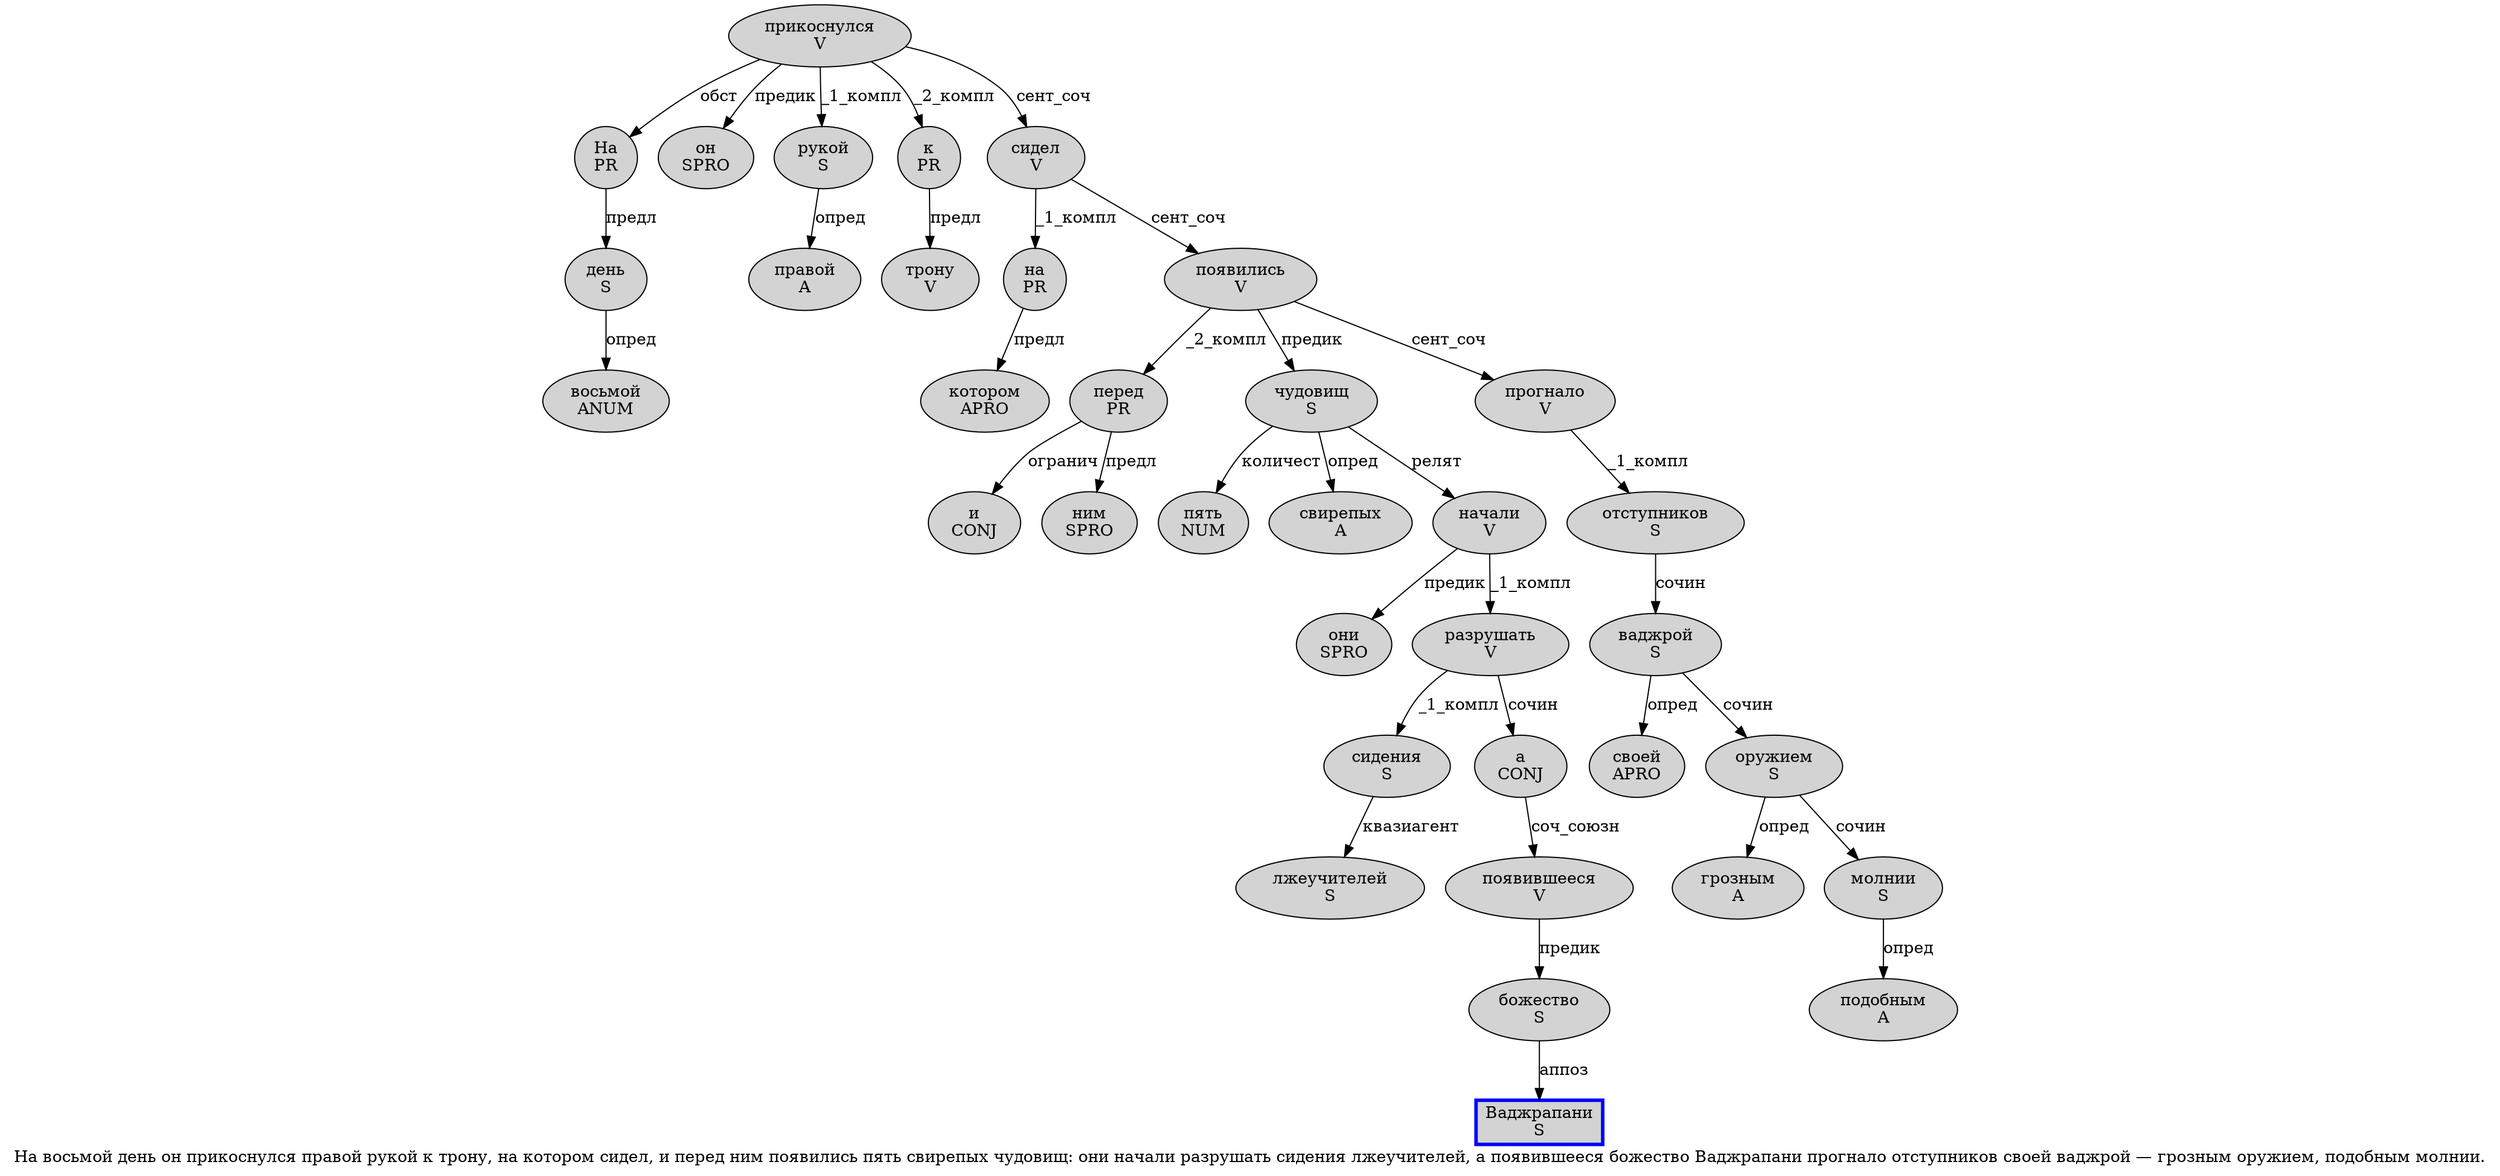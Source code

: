 digraph SENTENCE_609 {
	graph [label="На восьмой день он прикоснулся правой рукой к трону, на котором сидел, и перед ним появились пять свирепых чудовищ: они начали разрушать сидения лжеучителей, а появившееся божество Ваджрапани прогнало отступников своей ваджрой — грозным оружием, подобным молнии."]
	node [style=filled]
		0 [label="На
PR" color="" fillcolor=lightgray penwidth=1 shape=ellipse]
		1 [label="восьмой
ANUM" color="" fillcolor=lightgray penwidth=1 shape=ellipse]
		2 [label="день
S" color="" fillcolor=lightgray penwidth=1 shape=ellipse]
		3 [label="он
SPRO" color="" fillcolor=lightgray penwidth=1 shape=ellipse]
		4 [label="прикоснулся
V" color="" fillcolor=lightgray penwidth=1 shape=ellipse]
		5 [label="правой
A" color="" fillcolor=lightgray penwidth=1 shape=ellipse]
		6 [label="рукой
S" color="" fillcolor=lightgray penwidth=1 shape=ellipse]
		7 [label="к
PR" color="" fillcolor=lightgray penwidth=1 shape=ellipse]
		8 [label="трону
V" color="" fillcolor=lightgray penwidth=1 shape=ellipse]
		10 [label="на
PR" color="" fillcolor=lightgray penwidth=1 shape=ellipse]
		11 [label="котором
APRO" color="" fillcolor=lightgray penwidth=1 shape=ellipse]
		12 [label="сидел
V" color="" fillcolor=lightgray penwidth=1 shape=ellipse]
		14 [label="и
CONJ" color="" fillcolor=lightgray penwidth=1 shape=ellipse]
		15 [label="перед
PR" color="" fillcolor=lightgray penwidth=1 shape=ellipse]
		16 [label="ним
SPRO" color="" fillcolor=lightgray penwidth=1 shape=ellipse]
		17 [label="появились
V" color="" fillcolor=lightgray penwidth=1 shape=ellipse]
		18 [label="пять
NUM" color="" fillcolor=lightgray penwidth=1 shape=ellipse]
		19 [label="свирепых
A" color="" fillcolor=lightgray penwidth=1 shape=ellipse]
		20 [label="чудовищ
S" color="" fillcolor=lightgray penwidth=1 shape=ellipse]
		22 [label="они
SPRO" color="" fillcolor=lightgray penwidth=1 shape=ellipse]
		23 [label="начали
V" color="" fillcolor=lightgray penwidth=1 shape=ellipse]
		24 [label="разрушать
V" color="" fillcolor=lightgray penwidth=1 shape=ellipse]
		25 [label="сидения
S" color="" fillcolor=lightgray penwidth=1 shape=ellipse]
		26 [label="лжеучителей
S" color="" fillcolor=lightgray penwidth=1 shape=ellipse]
		28 [label="а
CONJ" color="" fillcolor=lightgray penwidth=1 shape=ellipse]
		29 [label="появившееся
V" color="" fillcolor=lightgray penwidth=1 shape=ellipse]
		30 [label="божество
S" color="" fillcolor=lightgray penwidth=1 shape=ellipse]
		31 [label="Ваджрапани
S" color=blue fillcolor=lightgray penwidth=3 shape=box]
		32 [label="прогнало
V" color="" fillcolor=lightgray penwidth=1 shape=ellipse]
		33 [label="отступников
S" color="" fillcolor=lightgray penwidth=1 shape=ellipse]
		34 [label="своей
APRO" color="" fillcolor=lightgray penwidth=1 shape=ellipse]
		35 [label="ваджрой
S" color="" fillcolor=lightgray penwidth=1 shape=ellipse]
		37 [label="грозным
A" color="" fillcolor=lightgray penwidth=1 shape=ellipse]
		38 [label="оружием
S" color="" fillcolor=lightgray penwidth=1 shape=ellipse]
		40 [label="подобным
A" color="" fillcolor=lightgray penwidth=1 shape=ellipse]
		41 [label="молнии
S" color="" fillcolor=lightgray penwidth=1 shape=ellipse]
			4 -> 0 [label="обст"]
			4 -> 3 [label="предик"]
			4 -> 6 [label="_1_компл"]
			4 -> 7 [label="_2_компл"]
			4 -> 12 [label="сент_соч"]
			10 -> 11 [label="предл"]
			23 -> 22 [label="предик"]
			23 -> 24 [label="_1_компл"]
			6 -> 5 [label="опред"]
			25 -> 26 [label="квазиагент"]
			33 -> 35 [label="сочин"]
			35 -> 34 [label="опред"]
			35 -> 38 [label="сочин"]
			7 -> 8 [label="предл"]
			32 -> 33 [label="_1_компл"]
			29 -> 30 [label="предик"]
			28 -> 29 [label="соч_союзн"]
			0 -> 2 [label="предл"]
			12 -> 10 [label="_1_компл"]
			12 -> 17 [label="сент_соч"]
			17 -> 15 [label="_2_компл"]
			17 -> 20 [label="предик"]
			17 -> 32 [label="сент_соч"]
			30 -> 31 [label="аппоз"]
			41 -> 40 [label="опред"]
			15 -> 14 [label="огранич"]
			15 -> 16 [label="предл"]
			24 -> 25 [label="_1_компл"]
			24 -> 28 [label="сочин"]
			20 -> 18 [label="количест"]
			20 -> 19 [label="опред"]
			20 -> 23 [label="релят"]
			38 -> 37 [label="опред"]
			38 -> 41 [label="сочин"]
			2 -> 1 [label="опред"]
}